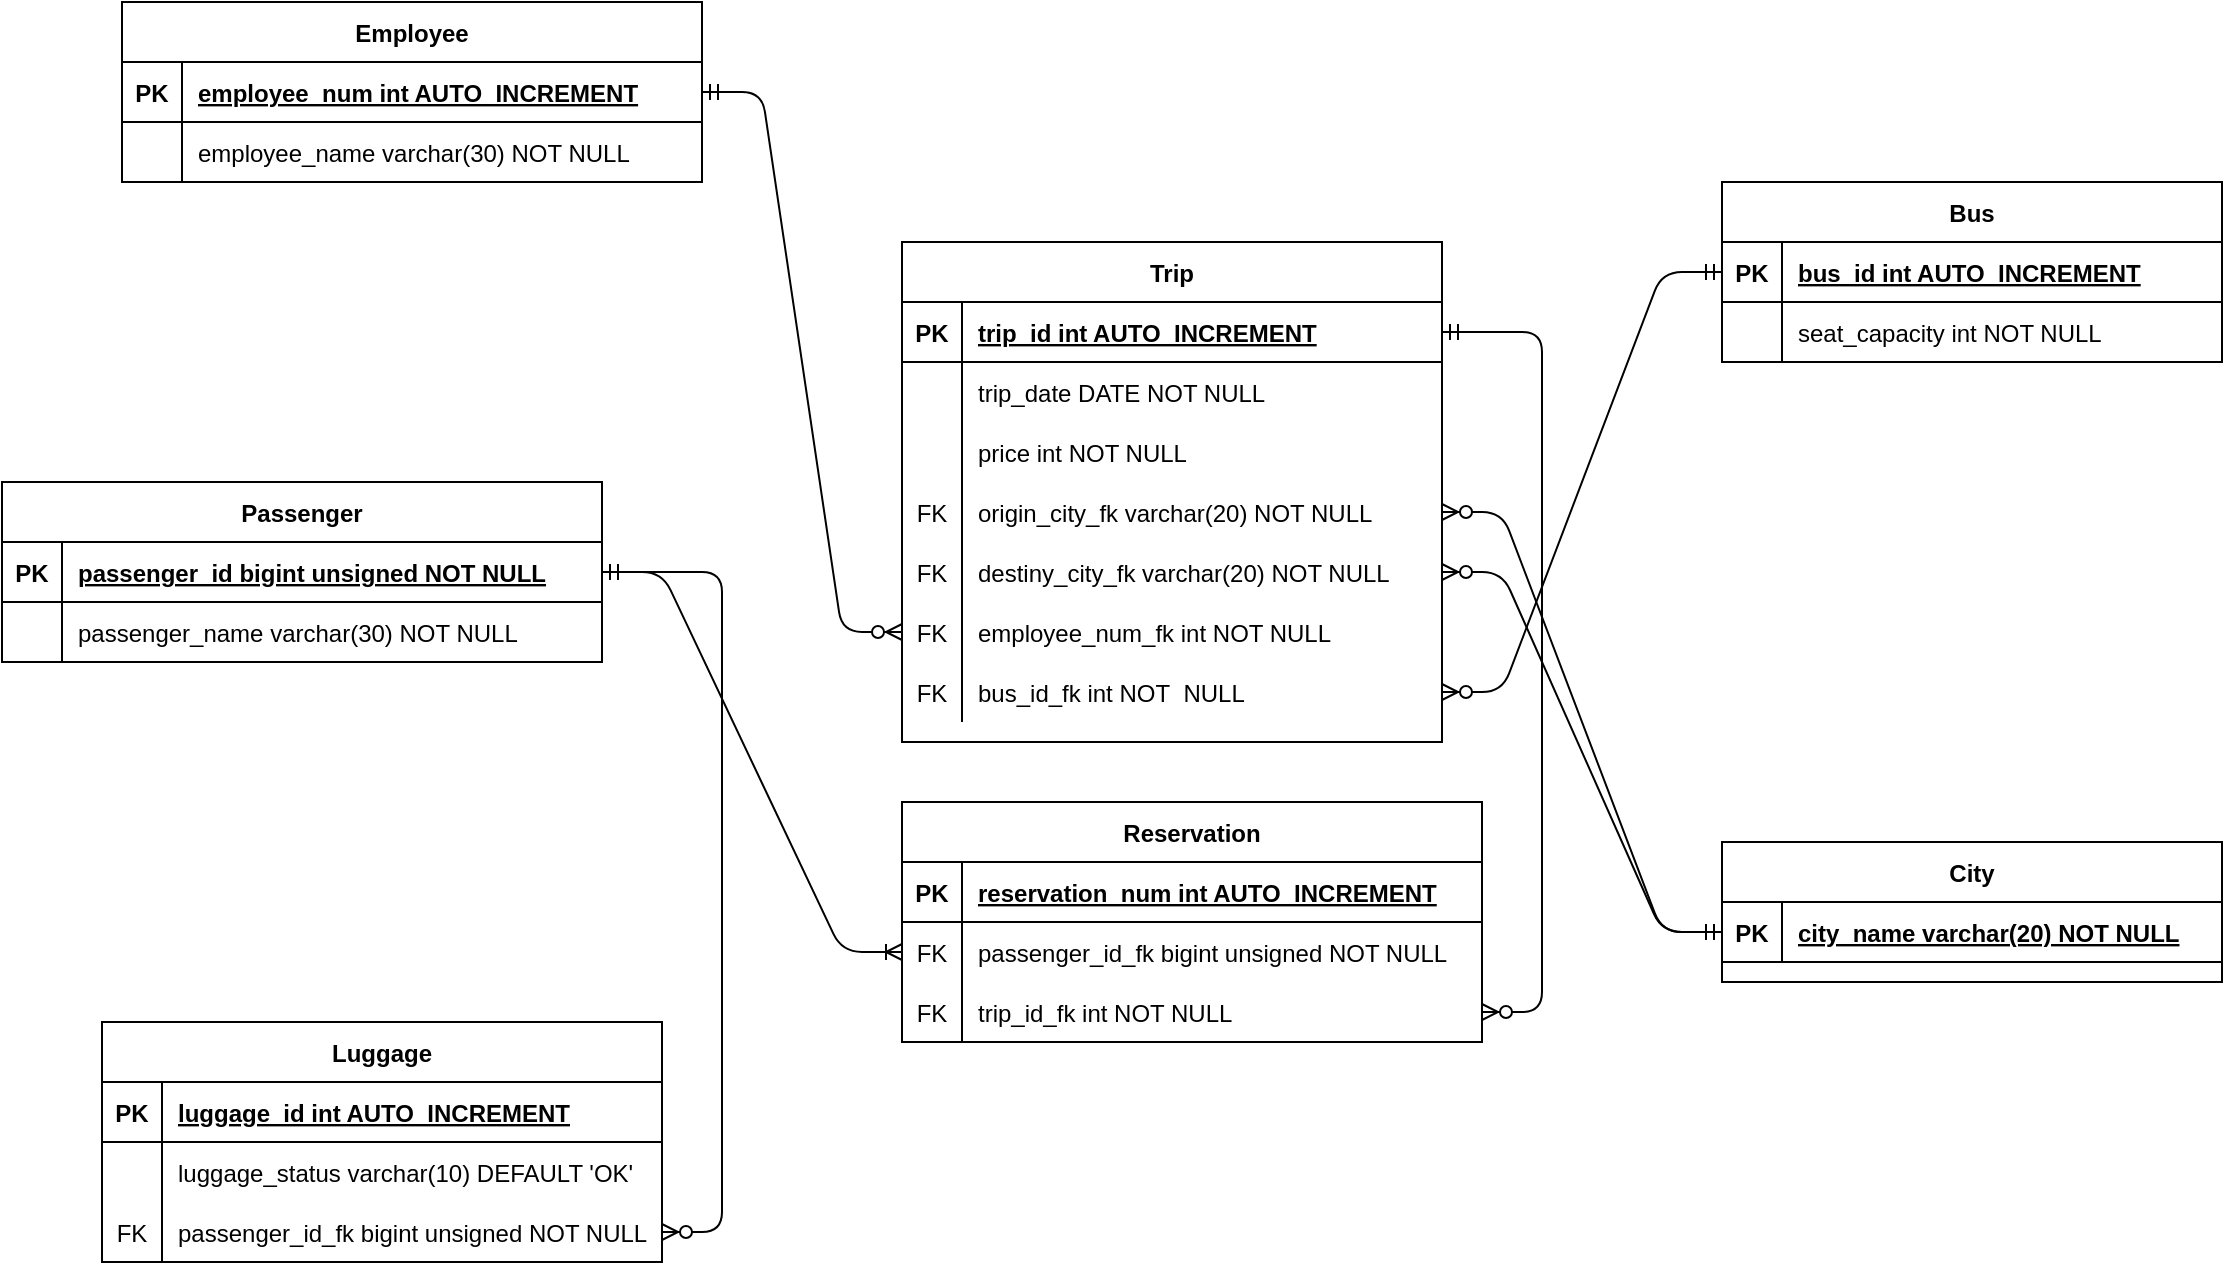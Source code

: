<mxfile version="15.8.7" type="device"><diagram id="R2lEEEUBdFMjLlhIrx00" name="Page-1"><mxGraphModel dx="1020" dy="1852" grid="1" gridSize="10" guides="1" tooltips="1" connect="1" arrows="1" fold="1" page="1" pageScale="1" pageWidth="850" pageHeight="1100" math="0" shadow="0" extFonts="Permanent Marker^https://fonts.googleapis.com/css?family=Permanent+Marker"><root><mxCell id="0"/><mxCell id="1" parent="0"/><mxCell id="L-SGQrGp4K3fGoNQpLju-1" value="Passenger" style="shape=table;startSize=30;container=1;collapsible=1;childLayout=tableLayout;fixedRows=1;rowLines=0;fontStyle=1;align=center;resizeLast=1;" parent="1" vertex="1"><mxGeometry x="20" y="70" width="300" height="90" as="geometry"/></mxCell><mxCell id="L-SGQrGp4K3fGoNQpLju-2" value="" style="shape=partialRectangle;collapsible=0;dropTarget=0;pointerEvents=0;fillColor=none;top=0;left=0;bottom=1;right=0;points=[[0,0.5],[1,0.5]];portConstraint=eastwest;" parent="L-SGQrGp4K3fGoNQpLju-1" vertex="1"><mxGeometry y="30" width="300" height="30" as="geometry"/></mxCell><mxCell id="L-SGQrGp4K3fGoNQpLju-3" value="PK" style="shape=partialRectangle;connectable=0;fillColor=none;top=0;left=0;bottom=0;right=0;fontStyle=1;overflow=hidden;" parent="L-SGQrGp4K3fGoNQpLju-2" vertex="1"><mxGeometry width="30" height="30" as="geometry"/></mxCell><mxCell id="L-SGQrGp4K3fGoNQpLju-4" value="passenger_id bigint unsigned NOT NULL" style="shape=partialRectangle;connectable=0;fillColor=none;top=0;left=0;bottom=0;right=0;align=left;spacingLeft=6;fontStyle=5;overflow=hidden;" parent="L-SGQrGp4K3fGoNQpLju-2" vertex="1"><mxGeometry x="30" width="270" height="30" as="geometry"/></mxCell><mxCell id="L-SGQrGp4K3fGoNQpLju-5" value="" style="shape=partialRectangle;collapsible=0;dropTarget=0;pointerEvents=0;fillColor=none;top=0;left=0;bottom=0;right=0;points=[[0,0.5],[1,0.5]];portConstraint=eastwest;" parent="L-SGQrGp4K3fGoNQpLju-1" vertex="1"><mxGeometry y="60" width="300" height="30" as="geometry"/></mxCell><mxCell id="L-SGQrGp4K3fGoNQpLju-6" value="" style="shape=partialRectangle;connectable=0;fillColor=none;top=0;left=0;bottom=0;right=0;editable=1;overflow=hidden;" parent="L-SGQrGp4K3fGoNQpLju-5" vertex="1"><mxGeometry width="30" height="30" as="geometry"/></mxCell><mxCell id="L-SGQrGp4K3fGoNQpLju-7" value="passenger_name varchar(30) NOT NULL" style="shape=partialRectangle;connectable=0;fillColor=none;top=0;left=0;bottom=0;right=0;align=left;spacingLeft=6;overflow=hidden;" parent="L-SGQrGp4K3fGoNQpLju-5" vertex="1"><mxGeometry x="30" width="270" height="30" as="geometry"/></mxCell><mxCell id="L-SGQrGp4K3fGoNQpLju-14" value="Bus" style="shape=table;startSize=30;container=1;collapsible=1;childLayout=tableLayout;fixedRows=1;rowLines=0;fontStyle=1;align=center;resizeLast=1;" parent="1" vertex="1"><mxGeometry x="880" y="-80" width="250" height="90" as="geometry"/></mxCell><mxCell id="L-SGQrGp4K3fGoNQpLju-15" value="" style="shape=partialRectangle;collapsible=0;dropTarget=0;pointerEvents=0;fillColor=none;top=0;left=0;bottom=1;right=0;points=[[0,0.5],[1,0.5]];portConstraint=eastwest;" parent="L-SGQrGp4K3fGoNQpLju-14" vertex="1"><mxGeometry y="30" width="250" height="30" as="geometry"/></mxCell><mxCell id="L-SGQrGp4K3fGoNQpLju-16" value="PK" style="shape=partialRectangle;connectable=0;fillColor=none;top=0;left=0;bottom=0;right=0;fontStyle=1;overflow=hidden;" parent="L-SGQrGp4K3fGoNQpLju-15" vertex="1"><mxGeometry width="30" height="30" as="geometry"/></mxCell><mxCell id="L-SGQrGp4K3fGoNQpLju-17" value="bus_id int AUTO_INCREMENT" style="shape=partialRectangle;connectable=0;fillColor=none;top=0;left=0;bottom=0;right=0;align=left;spacingLeft=6;fontStyle=5;overflow=hidden;" parent="L-SGQrGp4K3fGoNQpLju-15" vertex="1"><mxGeometry x="30" width="220" height="30" as="geometry"/></mxCell><mxCell id="L-SGQrGp4K3fGoNQpLju-18" value="" style="shape=partialRectangle;collapsible=0;dropTarget=0;pointerEvents=0;fillColor=none;top=0;left=0;bottom=0;right=0;points=[[0,0.5],[1,0.5]];portConstraint=eastwest;" parent="L-SGQrGp4K3fGoNQpLju-14" vertex="1"><mxGeometry y="60" width="250" height="30" as="geometry"/></mxCell><mxCell id="L-SGQrGp4K3fGoNQpLju-19" value="" style="shape=partialRectangle;connectable=0;fillColor=none;top=0;left=0;bottom=0;right=0;editable=1;overflow=hidden;" parent="L-SGQrGp4K3fGoNQpLju-18" vertex="1"><mxGeometry width="30" height="30" as="geometry"/></mxCell><mxCell id="L-SGQrGp4K3fGoNQpLju-20" value="seat_capacity int NOT NULL" style="shape=partialRectangle;connectable=0;fillColor=none;top=0;left=0;bottom=0;right=0;align=left;spacingLeft=6;overflow=hidden;" parent="L-SGQrGp4K3fGoNQpLju-18" vertex="1"><mxGeometry x="30" width="220" height="30" as="geometry"/></mxCell><mxCell id="L-SGQrGp4K3fGoNQpLju-27" value="Luggage" style="shape=table;startSize=30;container=1;collapsible=1;childLayout=tableLayout;fixedRows=1;rowLines=0;fontStyle=1;align=center;resizeLast=1;" parent="1" vertex="1"><mxGeometry x="70" y="340" width="280" height="120" as="geometry"/></mxCell><mxCell id="L-SGQrGp4K3fGoNQpLju-28" value="" style="shape=partialRectangle;collapsible=0;dropTarget=0;pointerEvents=0;fillColor=none;top=0;left=0;bottom=1;right=0;points=[[0,0.5],[1,0.5]];portConstraint=eastwest;" parent="L-SGQrGp4K3fGoNQpLju-27" vertex="1"><mxGeometry y="30" width="280" height="30" as="geometry"/></mxCell><mxCell id="L-SGQrGp4K3fGoNQpLju-29" value="PK" style="shape=partialRectangle;connectable=0;fillColor=none;top=0;left=0;bottom=0;right=0;fontStyle=1;overflow=hidden;" parent="L-SGQrGp4K3fGoNQpLju-28" vertex="1"><mxGeometry width="30" height="30" as="geometry"><mxRectangle width="30" height="30" as="alternateBounds"/></mxGeometry></mxCell><mxCell id="L-SGQrGp4K3fGoNQpLju-30" value="luggage_id int AUTO_INCREMENT" style="shape=partialRectangle;connectable=0;fillColor=none;top=0;left=0;bottom=0;right=0;align=left;spacingLeft=6;fontStyle=5;overflow=hidden;" parent="L-SGQrGp4K3fGoNQpLju-28" vertex="1"><mxGeometry x="30" width="250" height="30" as="geometry"><mxRectangle width="250" height="30" as="alternateBounds"/></mxGeometry></mxCell><mxCell id="L-SGQrGp4K3fGoNQpLju-31" value="" style="shape=partialRectangle;collapsible=0;dropTarget=0;pointerEvents=0;fillColor=none;top=0;left=0;bottom=0;right=0;points=[[0,0.5],[1,0.5]];portConstraint=eastwest;" parent="L-SGQrGp4K3fGoNQpLju-27" vertex="1"><mxGeometry y="60" width="280" height="30" as="geometry"/></mxCell><mxCell id="L-SGQrGp4K3fGoNQpLju-32" value="" style="shape=partialRectangle;connectable=0;fillColor=none;top=0;left=0;bottom=0;right=0;editable=1;overflow=hidden;" parent="L-SGQrGp4K3fGoNQpLju-31" vertex="1"><mxGeometry width="30" height="30" as="geometry"><mxRectangle width="30" height="30" as="alternateBounds"/></mxGeometry></mxCell><mxCell id="L-SGQrGp4K3fGoNQpLju-33" value="luggage_status varchar(10) DEFAULT 'OK'" style="shape=partialRectangle;connectable=0;fillColor=none;top=0;left=0;bottom=0;right=0;align=left;spacingLeft=6;overflow=hidden;" parent="L-SGQrGp4K3fGoNQpLju-31" vertex="1"><mxGeometry x="30" width="250" height="30" as="geometry"><mxRectangle width="250" height="30" as="alternateBounds"/></mxGeometry></mxCell><mxCell id="L-SGQrGp4K3fGoNQpLju-37" value="" style="shape=partialRectangle;collapsible=0;dropTarget=0;pointerEvents=0;fillColor=none;top=0;left=0;bottom=0;right=0;points=[[0,0.5],[1,0.5]];portConstraint=eastwest;" parent="L-SGQrGp4K3fGoNQpLju-27" vertex="1"><mxGeometry y="90" width="280" height="30" as="geometry"/></mxCell><mxCell id="L-SGQrGp4K3fGoNQpLju-38" value="FK" style="shape=partialRectangle;connectable=0;fillColor=none;top=0;left=0;bottom=0;right=0;editable=1;overflow=hidden;" parent="L-SGQrGp4K3fGoNQpLju-37" vertex="1"><mxGeometry width="30" height="30" as="geometry"><mxRectangle width="30" height="30" as="alternateBounds"/></mxGeometry></mxCell><mxCell id="L-SGQrGp4K3fGoNQpLju-39" value="passenger_id_fk bigint unsigned NOT NULL" style="shape=partialRectangle;connectable=0;fillColor=none;top=0;left=0;bottom=0;right=0;align=left;spacingLeft=6;overflow=hidden;" parent="L-SGQrGp4K3fGoNQpLju-37" vertex="1"><mxGeometry x="30" width="250" height="30" as="geometry"><mxRectangle width="250" height="30" as="alternateBounds"/></mxGeometry></mxCell><mxCell id="L-SGQrGp4K3fGoNQpLju-42" value="City" style="shape=table;startSize=30;container=1;collapsible=1;childLayout=tableLayout;fixedRows=1;rowLines=0;fontStyle=1;align=center;resizeLast=1;" parent="1" vertex="1"><mxGeometry x="880" y="250" width="250" height="70" as="geometry"/></mxCell><mxCell id="L-SGQrGp4K3fGoNQpLju-43" value="" style="shape=partialRectangle;collapsible=0;dropTarget=0;pointerEvents=0;fillColor=none;top=0;left=0;bottom=1;right=0;points=[[0,0.5],[1,0.5]];portConstraint=eastwest;" parent="L-SGQrGp4K3fGoNQpLju-42" vertex="1"><mxGeometry y="30" width="250" height="30" as="geometry"/></mxCell><mxCell id="L-SGQrGp4K3fGoNQpLju-44" value="PK" style="shape=partialRectangle;connectable=0;fillColor=none;top=0;left=0;bottom=0;right=0;fontStyle=1;overflow=hidden;" parent="L-SGQrGp4K3fGoNQpLju-43" vertex="1"><mxGeometry width="30" height="30" as="geometry"/></mxCell><mxCell id="L-SGQrGp4K3fGoNQpLju-45" value="city_name varchar(20) NOT NULL" style="shape=partialRectangle;connectable=0;fillColor=none;top=0;left=0;bottom=0;right=0;align=left;spacingLeft=6;fontStyle=5;overflow=hidden;" parent="L-SGQrGp4K3fGoNQpLju-43" vertex="1"><mxGeometry x="30" width="220" height="30" as="geometry"/></mxCell><mxCell id="L-SGQrGp4K3fGoNQpLju-55" value="Employee" style="shape=table;startSize=30;container=1;collapsible=1;childLayout=tableLayout;fixedRows=1;rowLines=0;fontStyle=1;align=center;resizeLast=1;" parent="1" vertex="1"><mxGeometry x="80" y="-170" width="290" height="90" as="geometry"/></mxCell><mxCell id="L-SGQrGp4K3fGoNQpLju-56" value="" style="shape=partialRectangle;collapsible=0;dropTarget=0;pointerEvents=0;fillColor=none;top=0;left=0;bottom=1;right=0;points=[[0,0.5],[1,0.5]];portConstraint=eastwest;" parent="L-SGQrGp4K3fGoNQpLju-55" vertex="1"><mxGeometry y="30" width="290" height="30" as="geometry"/></mxCell><mxCell id="L-SGQrGp4K3fGoNQpLju-57" value="PK" style="shape=partialRectangle;connectable=0;fillColor=none;top=0;left=0;bottom=0;right=0;fontStyle=1;overflow=hidden;" parent="L-SGQrGp4K3fGoNQpLju-56" vertex="1"><mxGeometry width="30" height="30" as="geometry"/></mxCell><mxCell id="L-SGQrGp4K3fGoNQpLju-58" value="employee_num int AUTO_INCREMENT" style="shape=partialRectangle;connectable=0;fillColor=none;top=0;left=0;bottom=0;right=0;align=left;spacingLeft=6;fontStyle=5;overflow=hidden;" parent="L-SGQrGp4K3fGoNQpLju-56" vertex="1"><mxGeometry x="30" width="260" height="30" as="geometry"/></mxCell><mxCell id="L-SGQrGp4K3fGoNQpLju-59" value="" style="shape=partialRectangle;collapsible=0;dropTarget=0;pointerEvents=0;fillColor=none;top=0;left=0;bottom=0;right=0;points=[[0,0.5],[1,0.5]];portConstraint=eastwest;" parent="L-SGQrGp4K3fGoNQpLju-55" vertex="1"><mxGeometry y="60" width="290" height="30" as="geometry"/></mxCell><mxCell id="L-SGQrGp4K3fGoNQpLju-60" value="" style="shape=partialRectangle;connectable=0;fillColor=none;top=0;left=0;bottom=0;right=0;editable=1;overflow=hidden;" parent="L-SGQrGp4K3fGoNQpLju-59" vertex="1"><mxGeometry width="30" height="30" as="geometry"/></mxCell><mxCell id="L-SGQrGp4K3fGoNQpLju-61" value="employee_name varchar(30) NOT NULL" style="shape=partialRectangle;connectable=0;fillColor=none;top=0;left=0;bottom=0;right=0;align=left;spacingLeft=6;overflow=hidden;" parent="L-SGQrGp4K3fGoNQpLju-59" vertex="1"><mxGeometry x="30" width="260" height="30" as="geometry"/></mxCell><mxCell id="L-SGQrGp4K3fGoNQpLju-68" value="" style="edgeStyle=entityRelationEdgeStyle;fontSize=12;html=1;endArrow=ERzeroToMany;startArrow=ERmandOne;" parent="1" source="L-SGQrGp4K3fGoNQpLju-2" target="L-SGQrGp4K3fGoNQpLju-37" edge="1"><mxGeometry width="100" height="100" relative="1" as="geometry"><mxPoint x="40" y="200" as="sourcePoint"/><mxPoint x="705" y="350" as="targetPoint"/></mxGeometry></mxCell><object label="Reservation" id="L-SGQrGp4K3fGoNQpLju-82"><mxCell style="shape=table;startSize=30;container=1;collapsible=1;childLayout=tableLayout;fixedRows=1;rowLines=0;fontStyle=1;align=center;resizeLast=1;" parent="1" vertex="1"><mxGeometry x="470" y="230" width="290" height="120" as="geometry"/></mxCell></object><mxCell id="L-SGQrGp4K3fGoNQpLju-83" value="" style="shape=partialRectangle;collapsible=0;dropTarget=0;pointerEvents=0;fillColor=none;top=0;left=0;bottom=1;right=0;points=[[0,0.5],[1,0.5]];portConstraint=eastwest;" parent="L-SGQrGp4K3fGoNQpLju-82" vertex="1"><mxGeometry y="30" width="290" height="30" as="geometry"/></mxCell><mxCell id="L-SGQrGp4K3fGoNQpLju-84" value="PK" style="shape=partialRectangle;connectable=0;fillColor=none;top=0;left=0;bottom=0;right=0;fontStyle=1;overflow=hidden;" parent="L-SGQrGp4K3fGoNQpLju-83" vertex="1"><mxGeometry width="30" height="30" as="geometry"/></mxCell><mxCell id="L-SGQrGp4K3fGoNQpLju-85" value="reservation_num int AUTO_INCREMENT" style="shape=partialRectangle;connectable=0;fillColor=none;top=0;left=0;bottom=0;right=0;align=left;spacingLeft=6;fontStyle=5;overflow=hidden;" parent="L-SGQrGp4K3fGoNQpLju-83" vertex="1"><mxGeometry x="30" width="260" height="30" as="geometry"/></mxCell><mxCell id="L-SGQrGp4K3fGoNQpLju-92" value="" style="shape=partialRectangle;collapsible=0;dropTarget=0;pointerEvents=0;fillColor=none;top=0;left=0;bottom=0;right=0;points=[[0,0.5],[1,0.5]];portConstraint=eastwest;" parent="L-SGQrGp4K3fGoNQpLju-82" vertex="1"><mxGeometry y="60" width="290" height="30" as="geometry"/></mxCell><mxCell id="L-SGQrGp4K3fGoNQpLju-93" value="FK" style="shape=partialRectangle;connectable=0;fillColor=none;top=0;left=0;bottom=0;right=0;editable=1;overflow=hidden;" parent="L-SGQrGp4K3fGoNQpLju-92" vertex="1"><mxGeometry width="30" height="30" as="geometry"/></mxCell><mxCell id="L-SGQrGp4K3fGoNQpLju-94" value="passenger_id_fk bigint unsigned NOT NULL" style="shape=partialRectangle;connectable=0;fillColor=none;top=0;left=0;bottom=0;right=0;align=left;spacingLeft=6;overflow=hidden;" parent="L-SGQrGp4K3fGoNQpLju-92" vertex="1"><mxGeometry x="30" width="260" height="30" as="geometry"/></mxCell><mxCell id="L-SGQrGp4K3fGoNQpLju-124" style="shape=partialRectangle;collapsible=0;dropTarget=0;pointerEvents=0;fillColor=none;top=0;left=0;bottom=0;right=0;points=[[0,0.5],[1,0.5]];portConstraint=eastwest;" parent="L-SGQrGp4K3fGoNQpLju-82" vertex="1"><mxGeometry y="90" width="290" height="30" as="geometry"/></mxCell><mxCell id="L-SGQrGp4K3fGoNQpLju-125" value="FK" style="shape=partialRectangle;connectable=0;fillColor=none;top=0;left=0;bottom=0;right=0;editable=1;overflow=hidden;" parent="L-SGQrGp4K3fGoNQpLju-124" vertex="1"><mxGeometry width="30" height="30" as="geometry"/></mxCell><mxCell id="L-SGQrGp4K3fGoNQpLju-126" value="trip_id_fk int NOT NULL" style="shape=partialRectangle;connectable=0;fillColor=none;top=0;left=0;bottom=0;right=0;align=left;spacingLeft=6;overflow=hidden;" parent="L-SGQrGp4K3fGoNQpLju-124" vertex="1"><mxGeometry x="30" width="260" height="30" as="geometry"/></mxCell><mxCell id="L-SGQrGp4K3fGoNQpLju-95" value="" style="edgeStyle=entityRelationEdgeStyle;fontSize=12;html=1;endArrow=ERoneToMany;startArrow=ERmandOne;" parent="1" source="L-SGQrGp4K3fGoNQpLju-2" target="L-SGQrGp4K3fGoNQpLju-92" edge="1"><mxGeometry width="100" height="100" relative="1" as="geometry"><mxPoint x="565" y="730" as="sourcePoint"/><mxPoint x="665" y="630" as="targetPoint"/></mxGeometry></mxCell><mxCell id="L-SGQrGp4K3fGoNQpLju-127" value="" style="edgeStyle=entityRelationEdgeStyle;fontSize=12;html=1;endArrow=ERzeroToMany;startArrow=ERmandOne;" parent="1" source="L-SGQrGp4K3fGoNQpLju-70" target="L-SGQrGp4K3fGoNQpLju-124" edge="1"><mxGeometry width="100" height="100" relative="1" as="geometry"><mxPoint x="730" y="210" as="sourcePoint"/><mxPoint x="750" y="570" as="targetPoint"/></mxGeometry></mxCell><mxCell id="L-SGQrGp4K3fGoNQpLju-128" value="" style="edgeStyle=entityRelationEdgeStyle;fontSize=12;html=1;endArrow=ERzeroToMany;startArrow=ERmandOne;" parent="1" source="L-SGQrGp4K3fGoNQpLju-15" target="L-SGQrGp4K3fGoNQpLju-79" edge="1"><mxGeometry width="100" height="100" relative="1" as="geometry"><mxPoint x="880" y="-35" as="sourcePoint"/><mxPoint x="810" y="520" as="targetPoint"/></mxGeometry></mxCell><mxCell id="L-SGQrGp4K3fGoNQpLju-129" value="" style="edgeStyle=entityRelationEdgeStyle;fontSize=12;html=1;endArrow=ERzeroToMany;startArrow=ERmandOne;" parent="1" source="L-SGQrGp4K3fGoNQpLju-56" target="L-SGQrGp4K3fGoNQpLju-130" edge="1"><mxGeometry width="100" height="100" relative="1" as="geometry"><mxPoint x="610" y="-240" as="sourcePoint"/><mxPoint x="470" y="-120" as="targetPoint"/></mxGeometry></mxCell><mxCell id="L-SGQrGp4K3fGoNQpLju-133" value="" style="edgeStyle=entityRelationEdgeStyle;fontSize=12;html=1;endArrow=ERzeroToMany;startArrow=ERmandOne;" parent="1" source="L-SGQrGp4K3fGoNQpLju-43" target="L-SGQrGp4K3fGoNQpLju-73" edge="1"><mxGeometry width="100" height="100" relative="1" as="geometry"><mxPoint x="740" y="530" as="sourcePoint"/><mxPoint x="740" y="990" as="targetPoint"/></mxGeometry></mxCell><mxCell id="L-SGQrGp4K3fGoNQpLju-134" value="" style="edgeStyle=entityRelationEdgeStyle;fontSize=12;html=1;endArrow=ERzeroToMany;startArrow=ERmandOne;" parent="1" source="L-SGQrGp4K3fGoNQpLju-43" target="L-SGQrGp4K3fGoNQpLju-149" edge="1"><mxGeometry width="100" height="100" relative="1" as="geometry"><mxPoint x="860" y="520" as="sourcePoint"/><mxPoint x="860" y="980" as="targetPoint"/></mxGeometry></mxCell><mxCell id="L-SGQrGp4K3fGoNQpLju-69" value="Trip" style="shape=table;startSize=30;container=1;collapsible=1;childLayout=tableLayout;fixedRows=1;rowLines=0;fontStyle=1;align=center;resizeLast=1;" parent="1" vertex="1"><mxGeometry x="470" y="-50" width="270" height="250" as="geometry"/></mxCell><mxCell id="L-SGQrGp4K3fGoNQpLju-70" value="" style="shape=partialRectangle;collapsible=0;dropTarget=0;pointerEvents=0;fillColor=none;top=0;left=0;bottom=1;right=0;points=[[0,0.5],[1,0.5]];portConstraint=eastwest;" parent="L-SGQrGp4K3fGoNQpLju-69" vertex="1"><mxGeometry y="30" width="270" height="30" as="geometry"/></mxCell><mxCell id="L-SGQrGp4K3fGoNQpLju-71" value="PK" style="shape=partialRectangle;connectable=0;fillColor=none;top=0;left=0;bottom=0;right=0;fontStyle=1;overflow=hidden;" parent="L-SGQrGp4K3fGoNQpLju-70" vertex="1"><mxGeometry width="30" height="30" as="geometry"/></mxCell><mxCell id="L-SGQrGp4K3fGoNQpLju-72" value="trip_id int AUTO_INCREMENT" style="shape=partialRectangle;connectable=0;fillColor=none;top=0;left=0;bottom=0;right=0;align=left;spacingLeft=6;fontStyle=5;overflow=hidden;" parent="L-SGQrGp4K3fGoNQpLju-70" vertex="1"><mxGeometry x="30" width="240" height="30" as="geometry"/></mxCell><mxCell id="L-SGQrGp4K3fGoNQpLju-76" value="" style="shape=partialRectangle;collapsible=0;dropTarget=0;pointerEvents=0;fillColor=none;top=0;left=0;bottom=0;right=0;points=[[0,0.5],[1,0.5]];portConstraint=eastwest;" parent="L-SGQrGp4K3fGoNQpLju-69" vertex="1"><mxGeometry y="60" width="270" height="30" as="geometry"/></mxCell><mxCell id="L-SGQrGp4K3fGoNQpLju-77" value="" style="shape=partialRectangle;connectable=0;fillColor=none;top=0;left=0;bottom=0;right=0;editable=1;overflow=hidden;" parent="L-SGQrGp4K3fGoNQpLju-76" vertex="1"><mxGeometry width="30" height="30" as="geometry"/></mxCell><mxCell id="L-SGQrGp4K3fGoNQpLju-78" value="trip_date DATE NOT NULL" style="shape=partialRectangle;connectable=0;fillColor=none;top=0;left=0;bottom=0;right=0;align=left;spacingLeft=6;overflow=hidden;" parent="L-SGQrGp4K3fGoNQpLju-76" vertex="1"><mxGeometry x="30" width="240" height="30" as="geometry"/></mxCell><mxCell id="lnlIf-X0vk_SNEOO1ePo-1" style="shape=partialRectangle;collapsible=0;dropTarget=0;pointerEvents=0;fillColor=none;top=0;left=0;bottom=0;right=0;points=[[0,0.5],[1,0.5]];portConstraint=eastwest;" parent="L-SGQrGp4K3fGoNQpLju-69" vertex="1"><mxGeometry y="90" width="270" height="30" as="geometry"/></mxCell><mxCell id="lnlIf-X0vk_SNEOO1ePo-2" style="shape=partialRectangle;connectable=0;fillColor=none;top=0;left=0;bottom=0;right=0;editable=1;overflow=hidden;" parent="lnlIf-X0vk_SNEOO1ePo-1" vertex="1"><mxGeometry width="30" height="30" as="geometry"/></mxCell><mxCell id="lnlIf-X0vk_SNEOO1ePo-3" value="price int NOT NULL" style="shape=partialRectangle;connectable=0;fillColor=none;top=0;left=0;bottom=0;right=0;align=left;spacingLeft=6;overflow=hidden;" parent="lnlIf-X0vk_SNEOO1ePo-1" vertex="1"><mxGeometry x="30" width="240" height="30" as="geometry"/></mxCell><mxCell id="L-SGQrGp4K3fGoNQpLju-73" value="" style="shape=partialRectangle;collapsible=0;dropTarget=0;pointerEvents=0;fillColor=none;top=0;left=0;bottom=0;right=0;points=[[0,0.5],[1,0.5]];portConstraint=eastwest;" parent="L-SGQrGp4K3fGoNQpLju-69" vertex="1"><mxGeometry y="120" width="270" height="30" as="geometry"/></mxCell><mxCell id="L-SGQrGp4K3fGoNQpLju-74" value="FK" style="shape=partialRectangle;connectable=0;fillColor=none;top=0;left=0;bottom=0;right=0;editable=1;overflow=hidden;" parent="L-SGQrGp4K3fGoNQpLju-73" vertex="1"><mxGeometry width="30" height="30" as="geometry"/></mxCell><mxCell id="L-SGQrGp4K3fGoNQpLju-75" value="origin_city_fk varchar(20) NOT NULL" style="shape=partialRectangle;connectable=0;fillColor=none;top=0;left=0;bottom=0;right=0;align=left;spacingLeft=6;overflow=hidden;" parent="L-SGQrGp4K3fGoNQpLju-73" vertex="1"><mxGeometry x="30" width="240" height="30" as="geometry"/></mxCell><mxCell id="L-SGQrGp4K3fGoNQpLju-149" style="shape=partialRectangle;collapsible=0;dropTarget=0;pointerEvents=0;fillColor=none;top=0;left=0;bottom=0;right=0;points=[[0,0.5],[1,0.5]];portConstraint=eastwest;" parent="L-SGQrGp4K3fGoNQpLju-69" vertex="1"><mxGeometry y="150" width="270" height="30" as="geometry"/></mxCell><mxCell id="L-SGQrGp4K3fGoNQpLju-150" value="FK" style="shape=partialRectangle;connectable=0;fillColor=none;top=0;left=0;bottom=0;right=0;editable=1;overflow=hidden;" parent="L-SGQrGp4K3fGoNQpLju-149" vertex="1"><mxGeometry width="30" height="30" as="geometry"/></mxCell><mxCell id="L-SGQrGp4K3fGoNQpLju-151" value="destiny_city_fk varchar(20) NOT NULL" style="shape=partialRectangle;connectable=0;fillColor=none;top=0;left=0;bottom=0;right=0;align=left;spacingLeft=6;overflow=hidden;" parent="L-SGQrGp4K3fGoNQpLju-149" vertex="1"><mxGeometry x="30" width="240" height="30" as="geometry"/></mxCell><mxCell id="L-SGQrGp4K3fGoNQpLju-130" style="shape=partialRectangle;collapsible=0;dropTarget=0;pointerEvents=0;fillColor=none;top=0;left=0;bottom=0;right=0;points=[[0,0.5],[1,0.5]];portConstraint=eastwest;" parent="L-SGQrGp4K3fGoNQpLju-69" vertex="1"><mxGeometry y="180" width="270" height="30" as="geometry"/></mxCell><mxCell id="L-SGQrGp4K3fGoNQpLju-131" value="FK" style="shape=partialRectangle;connectable=0;fillColor=none;top=0;left=0;bottom=0;right=0;editable=1;overflow=hidden;" parent="L-SGQrGp4K3fGoNQpLju-130" vertex="1"><mxGeometry width="30" height="30" as="geometry"/></mxCell><mxCell id="L-SGQrGp4K3fGoNQpLju-132" value="employee_num_fk int NOT NULL" style="shape=partialRectangle;connectable=0;fillColor=none;top=0;left=0;bottom=0;right=0;align=left;spacingLeft=6;overflow=hidden;" parent="L-SGQrGp4K3fGoNQpLju-130" vertex="1"><mxGeometry x="30" width="240" height="30" as="geometry"/></mxCell><mxCell id="L-SGQrGp4K3fGoNQpLju-79" value="" style="shape=partialRectangle;collapsible=0;dropTarget=0;pointerEvents=0;fillColor=none;top=0;left=0;bottom=0;right=0;points=[[0,0.5],[1,0.5]];portConstraint=eastwest;" parent="L-SGQrGp4K3fGoNQpLju-69" vertex="1"><mxGeometry y="210" width="270" height="30" as="geometry"/></mxCell><mxCell id="L-SGQrGp4K3fGoNQpLju-80" value="FK" style="shape=partialRectangle;connectable=0;fillColor=none;top=0;left=0;bottom=0;right=0;editable=1;overflow=hidden;" parent="L-SGQrGp4K3fGoNQpLju-79" vertex="1"><mxGeometry width="30" height="30" as="geometry"/></mxCell><mxCell id="L-SGQrGp4K3fGoNQpLju-81" value="bus_id_fk int NOT  NULL" style="shape=partialRectangle;connectable=0;fillColor=none;top=0;left=0;bottom=0;right=0;align=left;spacingLeft=6;overflow=hidden;" parent="L-SGQrGp4K3fGoNQpLju-79" vertex="1"><mxGeometry x="30" width="240" height="30" as="geometry"/></mxCell></root></mxGraphModel></diagram></mxfile>
